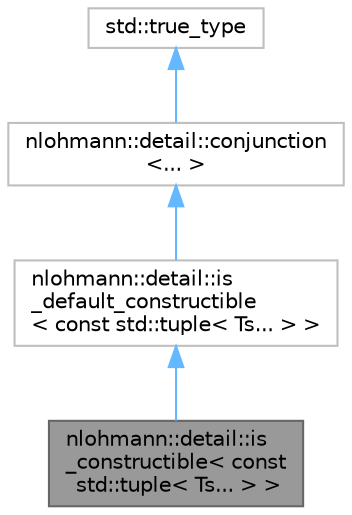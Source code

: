 digraph "nlohmann::detail::is_constructible&lt; const std::tuple&lt; Ts... &gt; &gt;"
{
 // LATEX_PDF_SIZE
  bgcolor="transparent";
  edge [fontname=Helvetica,fontsize=10,labelfontname=Helvetica,labelfontsize=10];
  node [fontname=Helvetica,fontsize=10,shape=box,height=0.2,width=0.4];
  Node1 [id="Node000001",label="nlohmann::detail::is\l_constructible\< const\l std::tuple\< Ts... \> \>",height=0.2,width=0.4,color="gray40", fillcolor="grey60", style="filled", fontcolor="black",tooltip=" "];
  Node2 -> Node1 [id="edge1_Node000001_Node000002",dir="back",color="steelblue1",style="solid",tooltip=" "];
  Node2 [id="Node000002",label="nlohmann::detail::is\l_default_constructible\l\< const std::tuple\< Ts... \> \>",height=0.2,width=0.4,color="grey75", fillcolor="white", style="filled",URL="$structnlohmann_1_1detail_1_1is__default__constructible_3_01const_01std_1_1tuple_3_01Ts_8_8_8_01_4_01_4.html",tooltip=" "];
  Node3 -> Node2 [id="edge2_Node000002_Node000003",dir="back",color="steelblue1",style="solid",tooltip=" "];
  Node3 [id="Node000003",label="nlohmann::detail::conjunction\l\<... \>",height=0.2,width=0.4,color="grey75", fillcolor="white", style="filled",URL="$structnlohmann_1_1detail_1_1conjunction.html",tooltip=" "];
  Node4 -> Node3 [id="edge3_Node000003_Node000004",dir="back",color="steelblue1",style="solid",tooltip=" "];
  Node4 [id="Node000004",label="std::true_type",height=0.2,width=0.4,color="grey75", fillcolor="white", style="filled",tooltip=" "];
}
